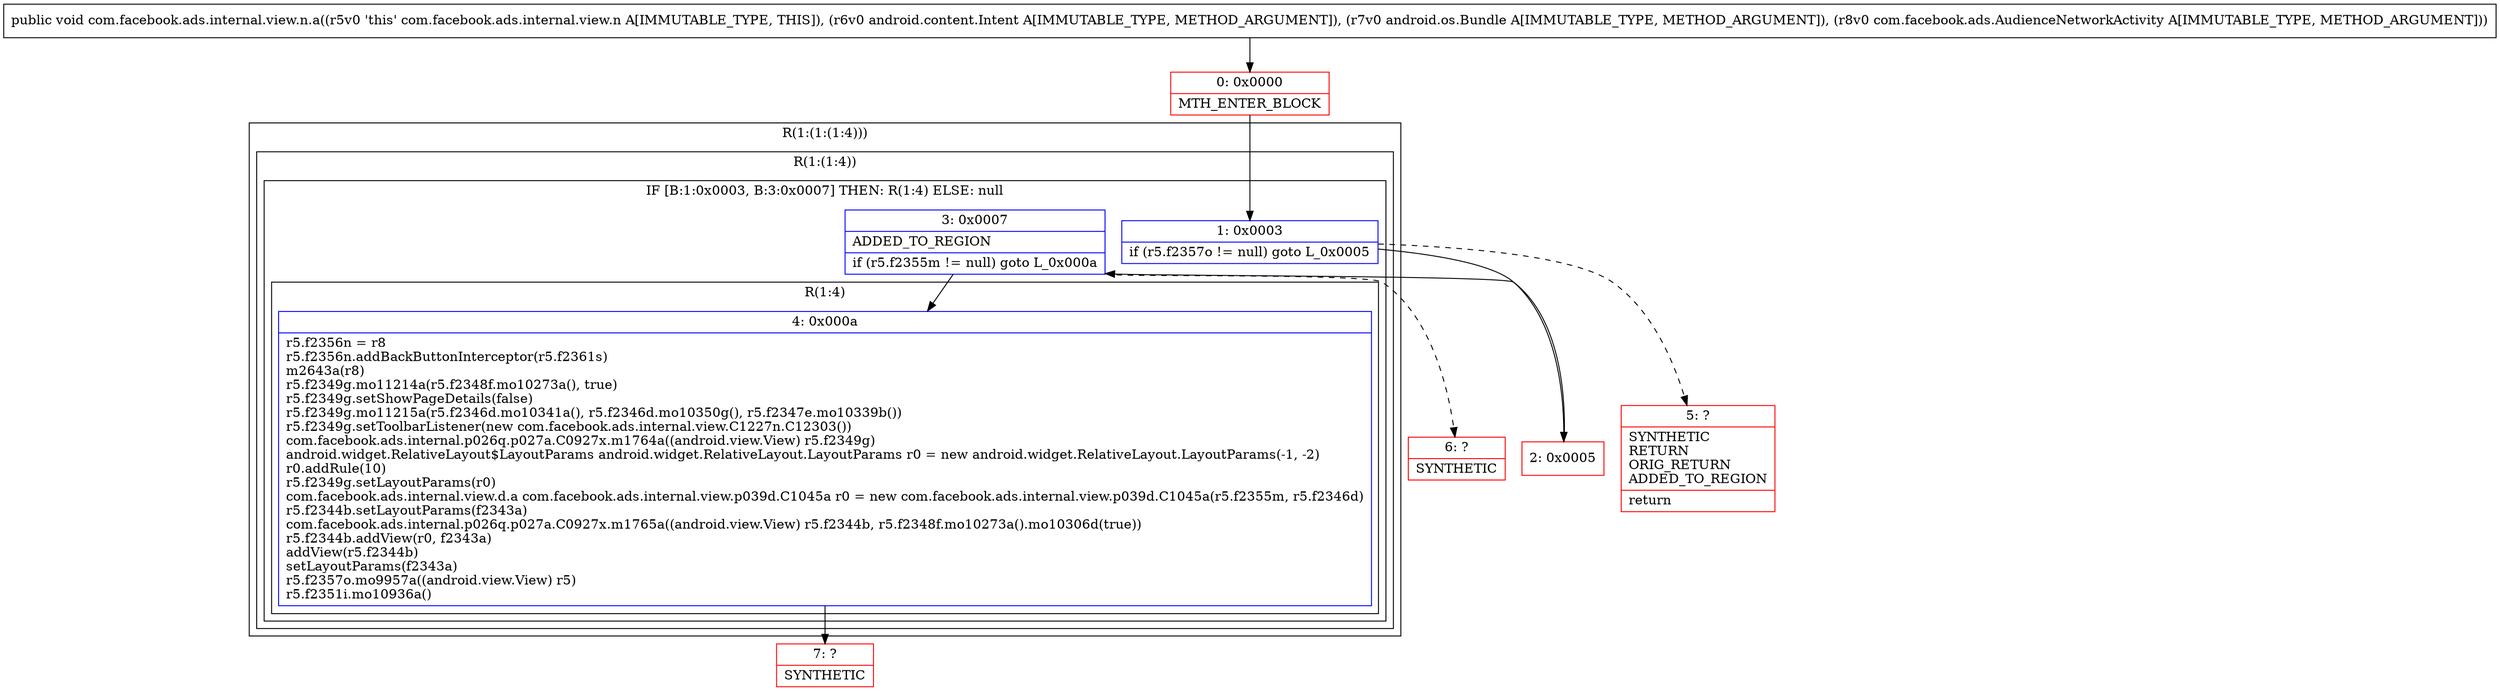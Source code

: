digraph "CFG forcom.facebook.ads.internal.view.n.a(Landroid\/content\/Intent;Landroid\/os\/Bundle;Lcom\/facebook\/ads\/AudienceNetworkActivity;)V" {
subgraph cluster_Region_1482380029 {
label = "R(1:(1:(1:4)))";
node [shape=record,color=blue];
subgraph cluster_Region_1178389728 {
label = "R(1:(1:4))";
node [shape=record,color=blue];
subgraph cluster_IfRegion_1586559645 {
label = "IF [B:1:0x0003, B:3:0x0007] THEN: R(1:4) ELSE: null";
node [shape=record,color=blue];
Node_1 [shape=record,label="{1\:\ 0x0003|if (r5.f2357o != null) goto L_0x0005\l}"];
Node_3 [shape=record,label="{3\:\ 0x0007|ADDED_TO_REGION\l|if (r5.f2355m != null) goto L_0x000a\l}"];
subgraph cluster_Region_767325448 {
label = "R(1:4)";
node [shape=record,color=blue];
Node_4 [shape=record,label="{4\:\ 0x000a|r5.f2356n = r8\lr5.f2356n.addBackButtonInterceptor(r5.f2361s)\lm2643a(r8)\lr5.f2349g.mo11214a(r5.f2348f.mo10273a(), true)\lr5.f2349g.setShowPageDetails(false)\lr5.f2349g.mo11215a(r5.f2346d.mo10341a(), r5.f2346d.mo10350g(), r5.f2347e.mo10339b())\lr5.f2349g.setToolbarListener(new com.facebook.ads.internal.view.C1227n.C12303())\lcom.facebook.ads.internal.p026q.p027a.C0927x.m1764a((android.view.View) r5.f2349g)\landroid.widget.RelativeLayout$LayoutParams android.widget.RelativeLayout.LayoutParams r0 = new android.widget.RelativeLayout.LayoutParams(\-1, \-2)\lr0.addRule(10)\lr5.f2349g.setLayoutParams(r0)\lcom.facebook.ads.internal.view.d.a com.facebook.ads.internal.view.p039d.C1045a r0 = new com.facebook.ads.internal.view.p039d.C1045a(r5.f2355m, r5.f2346d)\lr5.f2344b.setLayoutParams(f2343a)\lcom.facebook.ads.internal.p026q.p027a.C0927x.m1765a((android.view.View) r5.f2344b, r5.f2348f.mo10273a().mo10306d(true))\lr5.f2344b.addView(r0, f2343a)\laddView(r5.f2344b)\lsetLayoutParams(f2343a)\lr5.f2357o.mo9957a((android.view.View) r5)\lr5.f2351i.mo10936a()\l}"];
}
}
}
}
Node_0 [shape=record,color=red,label="{0\:\ 0x0000|MTH_ENTER_BLOCK\l}"];
Node_2 [shape=record,color=red,label="{2\:\ 0x0005}"];
Node_5 [shape=record,color=red,label="{5\:\ ?|SYNTHETIC\lRETURN\lORIG_RETURN\lADDED_TO_REGION\l|return\l}"];
Node_6 [shape=record,color=red,label="{6\:\ ?|SYNTHETIC\l}"];
Node_7 [shape=record,color=red,label="{7\:\ ?|SYNTHETIC\l}"];
MethodNode[shape=record,label="{public void com.facebook.ads.internal.view.n.a((r5v0 'this' com.facebook.ads.internal.view.n A[IMMUTABLE_TYPE, THIS]), (r6v0 android.content.Intent A[IMMUTABLE_TYPE, METHOD_ARGUMENT]), (r7v0 android.os.Bundle A[IMMUTABLE_TYPE, METHOD_ARGUMENT]), (r8v0 com.facebook.ads.AudienceNetworkActivity A[IMMUTABLE_TYPE, METHOD_ARGUMENT])) }"];
MethodNode -> Node_0;
Node_1 -> Node_2;
Node_1 -> Node_5[style=dashed];
Node_3 -> Node_4;
Node_3 -> Node_6[style=dashed];
Node_4 -> Node_7;
Node_0 -> Node_1;
Node_2 -> Node_3;
}

